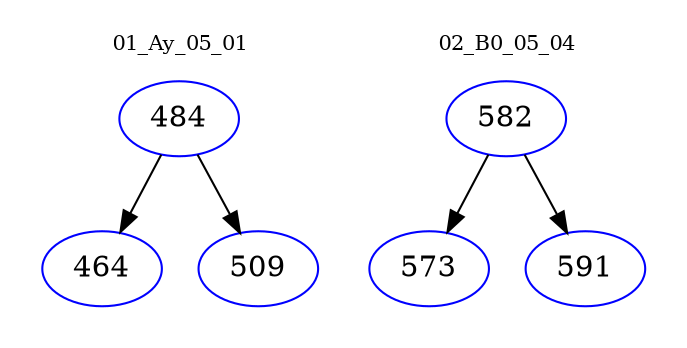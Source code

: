 digraph{
subgraph cluster_0 {
color = white
label = "01_Ay_05_01";
fontsize=10;
T0_484 [label="484", color="blue"]
T0_484 -> T0_464 [color="black"]
T0_464 [label="464", color="blue"]
T0_484 -> T0_509 [color="black"]
T0_509 [label="509", color="blue"]
}
subgraph cluster_1 {
color = white
label = "02_B0_05_04";
fontsize=10;
T1_582 [label="582", color="blue"]
T1_582 -> T1_573 [color="black"]
T1_573 [label="573", color="blue"]
T1_582 -> T1_591 [color="black"]
T1_591 [label="591", color="blue"]
}
}
